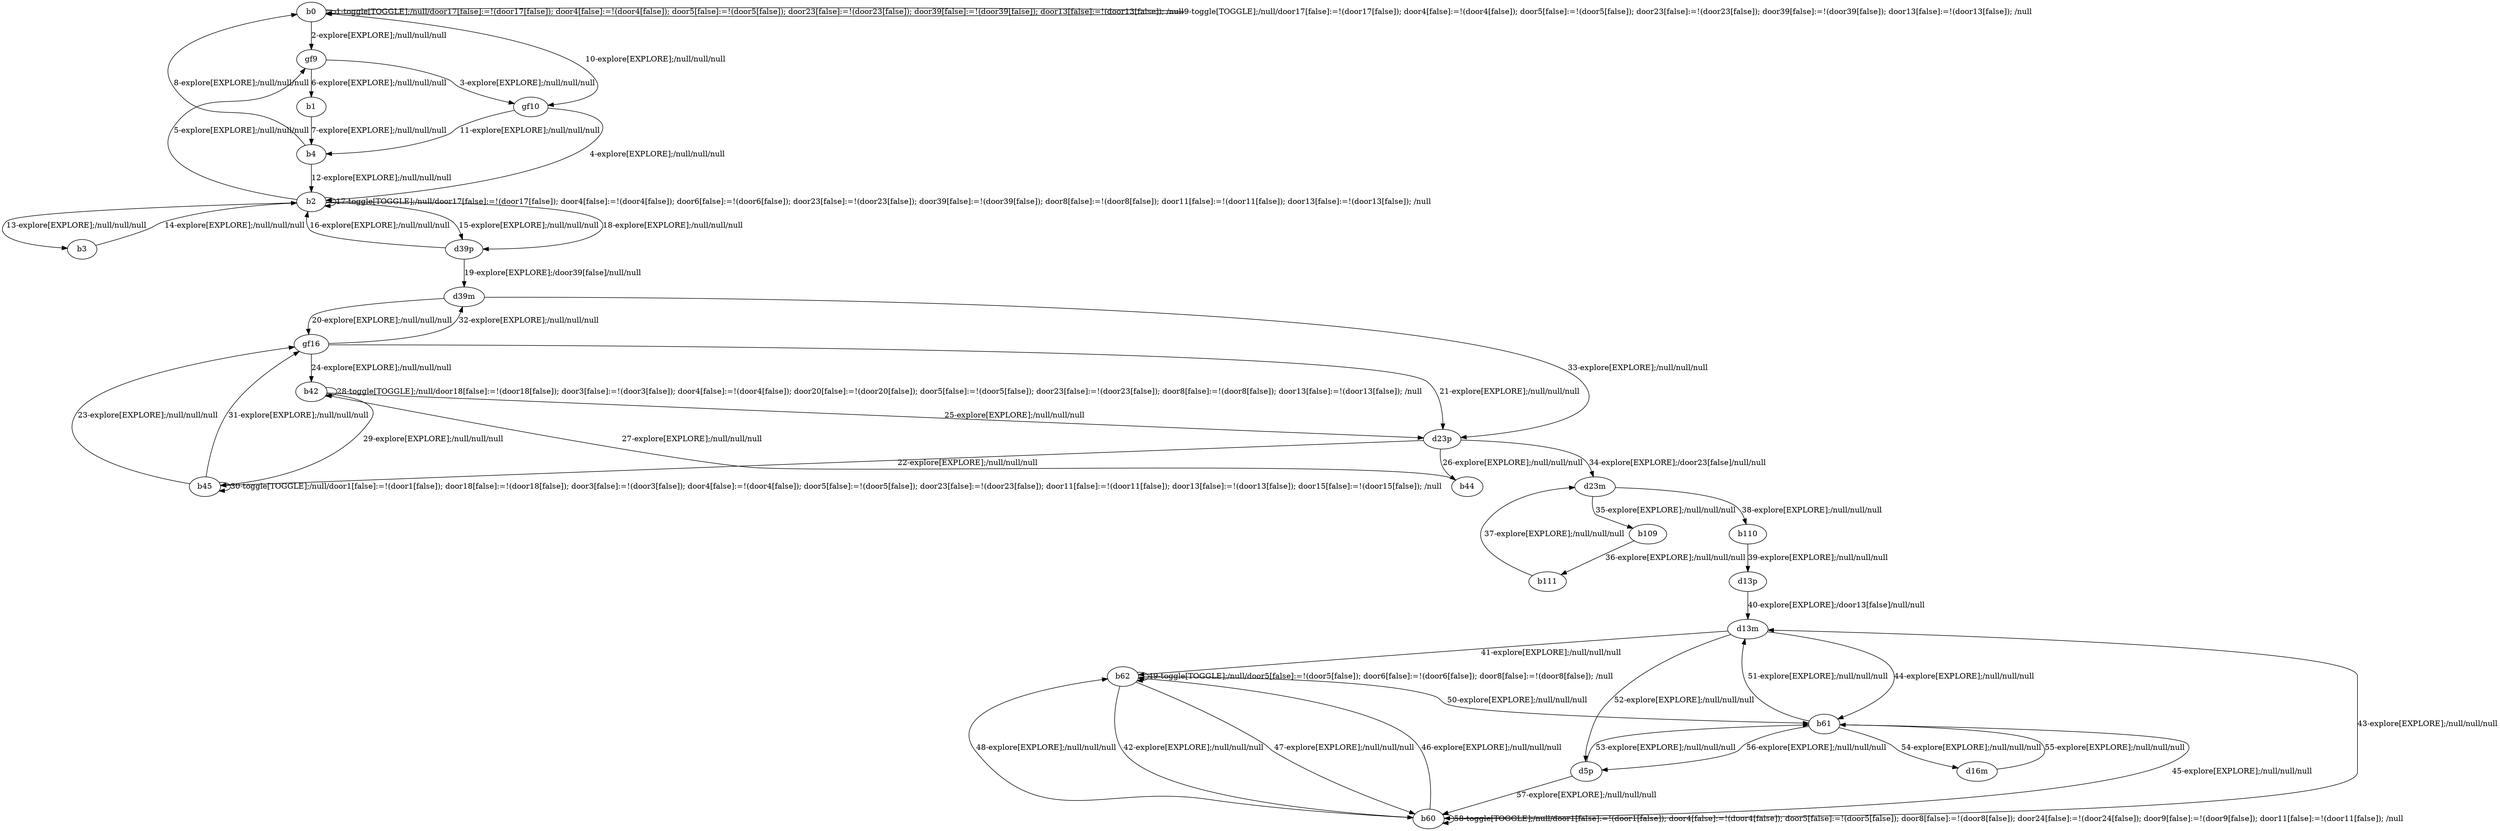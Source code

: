 # Total number of goals covered by this test: 2
# d5p --> b60
# b60 --> b60

digraph g {
"b0" -> "b0" [label = "1-toggle[TOGGLE];/null/door17[false]:=!(door17[false]); door4[false]:=!(door4[false]); door5[false]:=!(door5[false]); door23[false]:=!(door23[false]); door39[false]:=!(door39[false]); door13[false]:=!(door13[false]); /null"];
"b0" -> "gf9" [label = "2-explore[EXPLORE];/null/null/null"];
"gf9" -> "gf10" [label = "3-explore[EXPLORE];/null/null/null"];
"gf10" -> "b2" [label = "4-explore[EXPLORE];/null/null/null"];
"b2" -> "gf9" [label = "5-explore[EXPLORE];/null/null/null"];
"gf9" -> "b1" [label = "6-explore[EXPLORE];/null/null/null"];
"b1" -> "b4" [label = "7-explore[EXPLORE];/null/null/null"];
"b4" -> "b0" [label = "8-explore[EXPLORE];/null/null/null"];
"b0" -> "b0" [label = "9-toggle[TOGGLE];/null/door17[false]:=!(door17[false]); door4[false]:=!(door4[false]); door5[false]:=!(door5[false]); door23[false]:=!(door23[false]); door39[false]:=!(door39[false]); door13[false]:=!(door13[false]); /null"];
"b0" -> "gf10" [label = "10-explore[EXPLORE];/null/null/null"];
"gf10" -> "b4" [label = "11-explore[EXPLORE];/null/null/null"];
"b4" -> "b2" [label = "12-explore[EXPLORE];/null/null/null"];
"b2" -> "b3" [label = "13-explore[EXPLORE];/null/null/null"];
"b3" -> "b2" [label = "14-explore[EXPLORE];/null/null/null"];
"b2" -> "d39p" [label = "15-explore[EXPLORE];/null/null/null"];
"d39p" -> "b2" [label = "16-explore[EXPLORE];/null/null/null"];
"b2" -> "b2" [label = "17-toggle[TOGGLE];/null/door17[false]:=!(door17[false]); door4[false]:=!(door4[false]); door6[false]:=!(door6[false]); door23[false]:=!(door23[false]); door39[false]:=!(door39[false]); door8[false]:=!(door8[false]); door11[false]:=!(door11[false]); door13[false]:=!(door13[false]); /null"];
"b2" -> "d39p" [label = "18-explore[EXPLORE];/null/null/null"];
"d39p" -> "d39m" [label = "19-explore[EXPLORE];/door39[false]/null/null"];
"d39m" -> "gf16" [label = "20-explore[EXPLORE];/null/null/null"];
"gf16" -> "d23p" [label = "21-explore[EXPLORE];/null/null/null"];
"d23p" -> "b45" [label = "22-explore[EXPLORE];/null/null/null"];
"b45" -> "gf16" [label = "23-explore[EXPLORE];/null/null/null"];
"gf16" -> "b42" [label = "24-explore[EXPLORE];/null/null/null"];
"b42" -> "d23p" [label = "25-explore[EXPLORE];/null/null/null"];
"d23p" -> "b44" [label = "26-explore[EXPLORE];/null/null/null"];
"b44" -> "b42" [label = "27-explore[EXPLORE];/null/null/null"];
"b42" -> "b42" [label = "28-toggle[TOGGLE];/null/door18[false]:=!(door18[false]); door3[false]:=!(door3[false]); door4[false]:=!(door4[false]); door20[false]:=!(door20[false]); door5[false]:=!(door5[false]); door23[false]:=!(door23[false]); door8[false]:=!(door8[false]); door13[false]:=!(door13[false]); /null"];
"b42" -> "b45" [label = "29-explore[EXPLORE];/null/null/null"];
"b45" -> "b45" [label = "30-toggle[TOGGLE];/null/door1[false]:=!(door1[false]); door18[false]:=!(door18[false]); door3[false]:=!(door3[false]); door4[false]:=!(door4[false]); door5[false]:=!(door5[false]); door23[false]:=!(door23[false]); door11[false]:=!(door11[false]); door13[false]:=!(door13[false]); door15[false]:=!(door15[false]); /null"];
"b45" -> "gf16" [label = "31-explore[EXPLORE];/null/null/null"];
"gf16" -> "d39m" [label = "32-explore[EXPLORE];/null/null/null"];
"d39m" -> "d23p" [label = "33-explore[EXPLORE];/null/null/null"];
"d23p" -> "d23m" [label = "34-explore[EXPLORE];/door23[false]/null/null"];
"d23m" -> "b109" [label = "35-explore[EXPLORE];/null/null/null"];
"b109" -> "b111" [label = "36-explore[EXPLORE];/null/null/null"];
"b111" -> "d23m" [label = "37-explore[EXPLORE];/null/null/null"];
"d23m" -> "b110" [label = "38-explore[EXPLORE];/null/null/null"];
"b110" -> "d13p" [label = "39-explore[EXPLORE];/null/null/null"];
"d13p" -> "d13m" [label = "40-explore[EXPLORE];/door13[false]/null/null"];
"d13m" -> "b62" [label = "41-explore[EXPLORE];/null/null/null"];
"b62" -> "b60" [label = "42-explore[EXPLORE];/null/null/null"];
"b60" -> "d13m" [label = "43-explore[EXPLORE];/null/null/null"];
"d13m" -> "b61" [label = "44-explore[EXPLORE];/null/null/null"];
"b61" -> "b60" [label = "45-explore[EXPLORE];/null/null/null"];
"b60" -> "b62" [label = "46-explore[EXPLORE];/null/null/null"];
"b62" -> "b60" [label = "47-explore[EXPLORE];/null/null/null"];
"b60" -> "b62" [label = "48-explore[EXPLORE];/null/null/null"];
"b62" -> "b62" [label = "49-toggle[TOGGLE];/null/door5[false]:=!(door5[false]); door6[false]:=!(door6[false]); door8[false]:=!(door8[false]); /null"];
"b62" -> "b61" [label = "50-explore[EXPLORE];/null/null/null"];
"b61" -> "d13m" [label = "51-explore[EXPLORE];/null/null/null"];
"d13m" -> "d5p" [label = "52-explore[EXPLORE];/null/null/null"];
"d5p" -> "b61" [label = "53-explore[EXPLORE];/null/null/null"];
"b61" -> "d16m" [label = "54-explore[EXPLORE];/null/null/null"];
"d16m" -> "b61" [label = "55-explore[EXPLORE];/null/null/null"];
"b61" -> "d5p" [label = "56-explore[EXPLORE];/null/null/null"];
"d5p" -> "b60" [label = "57-explore[EXPLORE];/null/null/null"];
"b60" -> "b60" [label = "58-toggle[TOGGLE];/null/door1[false]:=!(door1[false]); door4[false]:=!(door4[false]); door5[false]:=!(door5[false]); door8[false]:=!(door8[false]); door24[false]:=!(door24[false]); door9[false]:=!(door9[false]); door11[false]:=!(door11[false]); /null"];
}